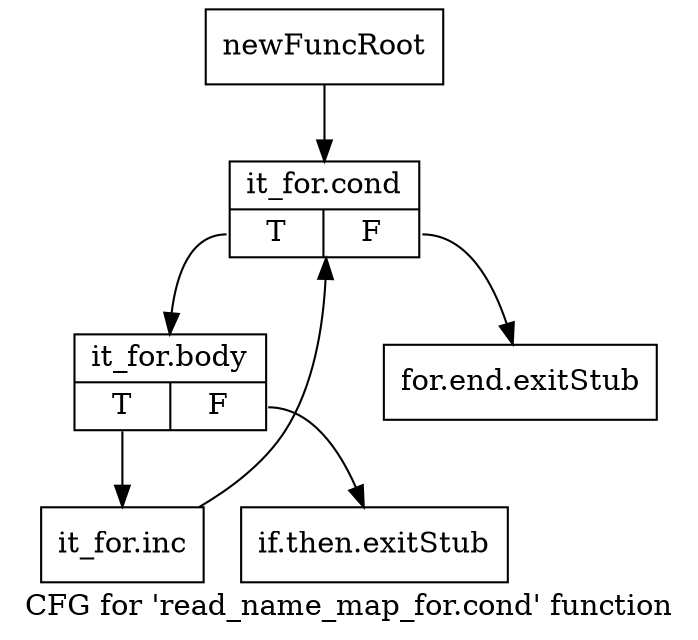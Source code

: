 digraph "CFG for 'read_name_map_for.cond' function" {
	label="CFG for 'read_name_map_for.cond' function";

	Node0xa2c60f0 [shape=record,label="{newFuncRoot}"];
	Node0xa2c60f0 -> Node0xa2c61e0;
	Node0xa2c6140 [shape=record,label="{for.end.exitStub}"];
	Node0xa2c6190 [shape=record,label="{if.then.exitStub}"];
	Node0xa2c61e0 [shape=record,label="{it_for.cond|{<s0>T|<s1>F}}"];
	Node0xa2c61e0:s0 -> Node0xa2c6230;
	Node0xa2c61e0:s1 -> Node0xa2c6140;
	Node0xa2c6230 [shape=record,label="{it_for.body|{<s0>T|<s1>F}}"];
	Node0xa2c6230:s0 -> Node0xa2c6280;
	Node0xa2c6230:s1 -> Node0xa2c6190;
	Node0xa2c6280 [shape=record,label="{it_for.inc}"];
	Node0xa2c6280 -> Node0xa2c61e0;
}
